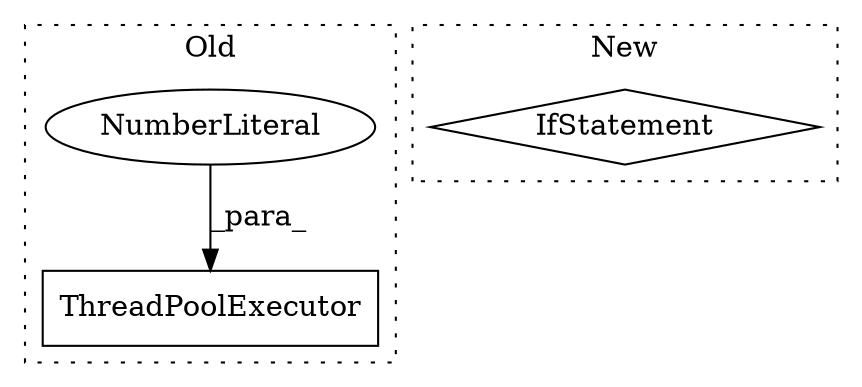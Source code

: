 digraph G {
subgraph cluster0 {
1 [label="ThreadPoolExecutor" a="32" s="5513,5534" l="19,1" shape="box"];
3 [label="NumberLiteral" a="34" s="5532" l="2" shape="ellipse"];
label = "Old";
style="dotted";
}
subgraph cluster1 {
2 [label="IfStatement" a="25" s="4025,4075" l="4,2" shape="diamond"];
label = "New";
style="dotted";
}
3 -> 1 [label="_para_"];
}